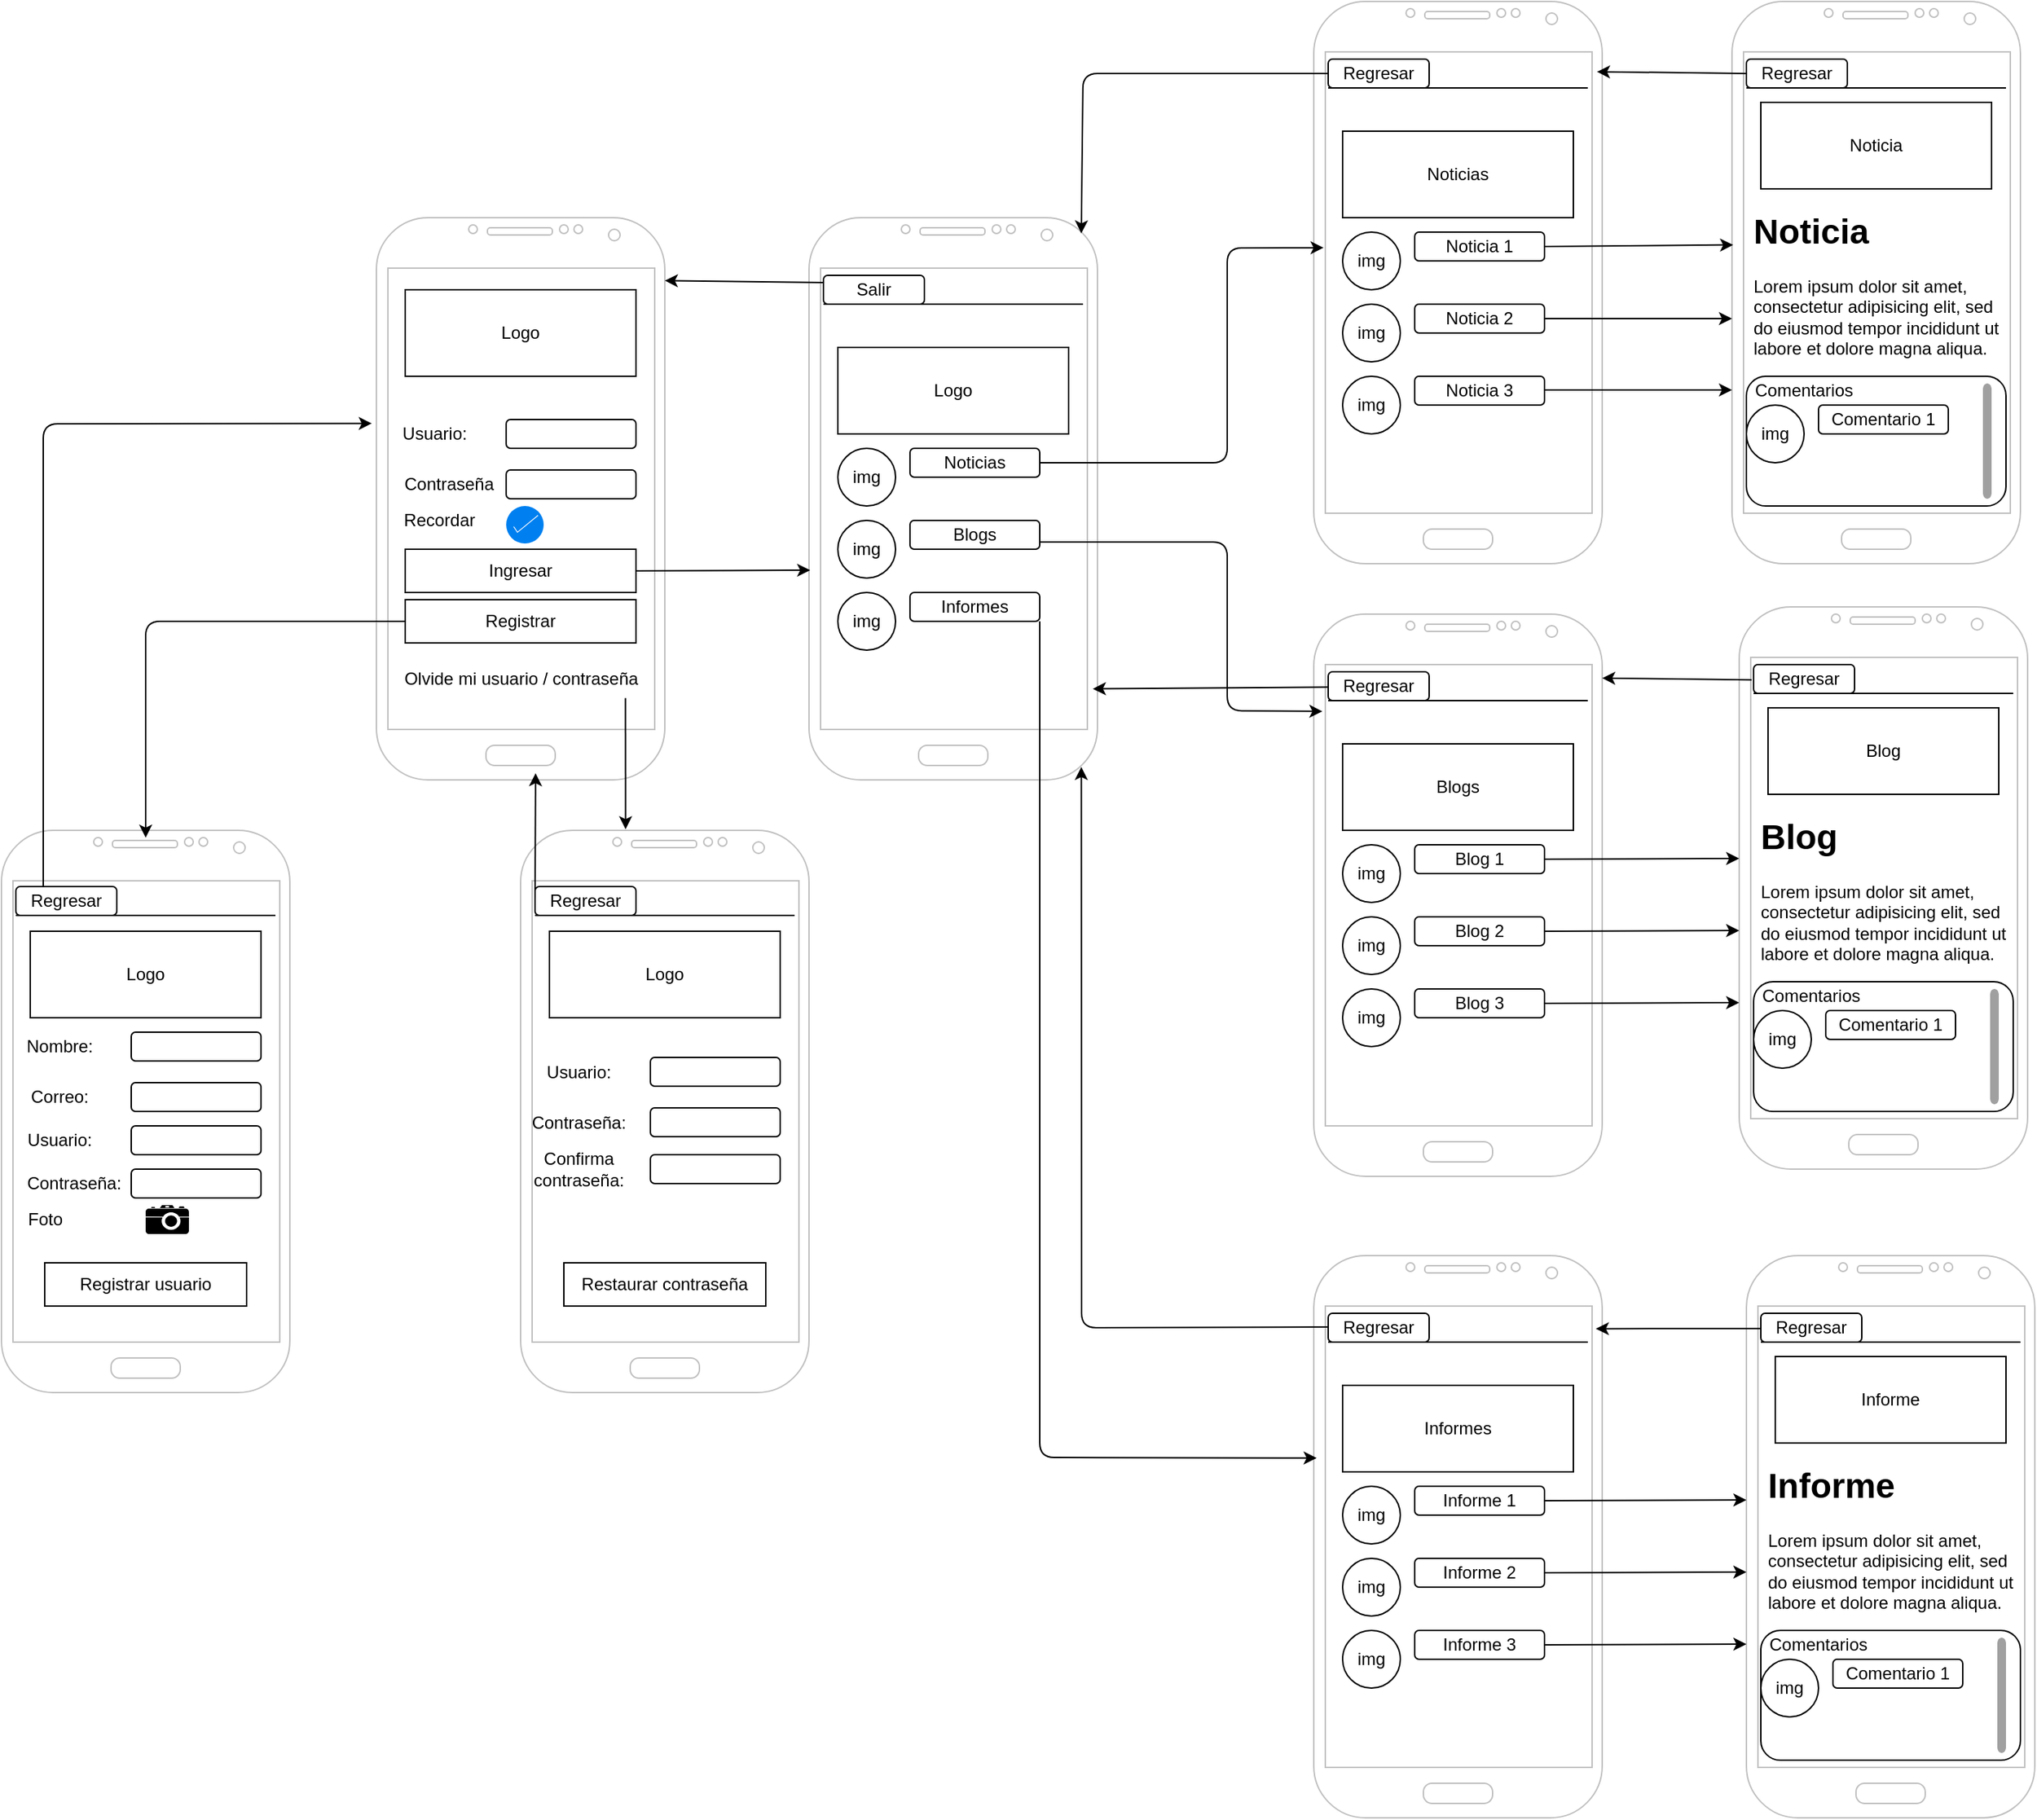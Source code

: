<mxfile version="14.9.5" type="github"><diagram id="-easl9Jb1NgxT9Tk3I08" name="Page-1"><mxGraphModel dx="1438" dy="956" grid="1" gridSize="10" guides="1" tooltips="1" connect="1" arrows="1" fold="1" page="0" pageScale="1" pageWidth="827" pageHeight="1169" math="0" shadow="0"><root><mxCell id="0"/><mxCell id="1" parent="0"/><mxCell id="rnmSSfngtP0oOBgDQbal-1" value="" style="verticalLabelPosition=bottom;verticalAlign=top;html=1;shadow=0;dashed=0;strokeWidth=1;shape=mxgraph.android.phone2;strokeColor=#c0c0c0;" parent="1" vertex="1"><mxGeometry x="520" y="-10" width="200" height="390" as="geometry"/></mxCell><mxCell id="rnmSSfngtP0oOBgDQbal-3" value="Noticias" style="rounded=0;whiteSpace=wrap;html=1;" parent="1" vertex="1"><mxGeometry x="540" y="80" width="160" height="60" as="geometry"/></mxCell><mxCell id="rnmSSfngtP0oOBgDQbal-21" value="img" style="ellipse;whiteSpace=wrap;html=1;aspect=fixed;" parent="1" vertex="1"><mxGeometry x="540" y="150" width="40" height="40" as="geometry"/></mxCell><mxCell id="rnmSSfngtP0oOBgDQbal-22" value="Noticia 1" style="rounded=1;whiteSpace=wrap;html=1;" parent="1" vertex="1"><mxGeometry x="590" y="150" width="90" height="20" as="geometry"/></mxCell><mxCell id="rnmSSfngtP0oOBgDQbal-23" value="img" style="ellipse;whiteSpace=wrap;html=1;aspect=fixed;" parent="1" vertex="1"><mxGeometry x="540" y="200" width="40" height="40" as="geometry"/></mxCell><mxCell id="rnmSSfngtP0oOBgDQbal-24" value="Noticia 2" style="rounded=1;whiteSpace=wrap;html=1;" parent="1" vertex="1"><mxGeometry x="590" y="200" width="90" height="20" as="geometry"/></mxCell><mxCell id="rnmSSfngtP0oOBgDQbal-25" value="img" style="ellipse;whiteSpace=wrap;html=1;aspect=fixed;" parent="1" vertex="1"><mxGeometry x="540" y="250" width="40" height="40" as="geometry"/></mxCell><mxCell id="rnmSSfngtP0oOBgDQbal-26" value="&lt;span&gt;Noticia 3&lt;/span&gt;" style="rounded=1;whiteSpace=wrap;html=1;" parent="1" vertex="1"><mxGeometry x="590" y="250" width="90" height="20" as="geometry"/></mxCell><mxCell id="rnmSSfngtP0oOBgDQbal-27" value="" style="endArrow=none;html=1;" parent="1" edge="1"><mxGeometry width="50" height="50" relative="1" as="geometry"><mxPoint x="530" y="50" as="sourcePoint"/><mxPoint x="710" y="50" as="targetPoint"/></mxGeometry></mxCell><mxCell id="rnmSSfngtP0oOBgDQbal-28" value="Regresar" style="rounded=1;whiteSpace=wrap;html=1;" parent="1" vertex="1"><mxGeometry x="530" y="30" width="70" height="20" as="geometry"/></mxCell><mxCell id="hV0XPYn4ySz11wFMvFJ8-1" value="" style="verticalLabelPosition=bottom;verticalAlign=top;html=1;shadow=0;dashed=0;strokeWidth=1;shape=mxgraph.android.phone2;strokeColor=#c0c0c0;" vertex="1" parent="1"><mxGeometry x="170" y="140" width="200" height="390" as="geometry"/></mxCell><mxCell id="hV0XPYn4ySz11wFMvFJ8-2" value="Logo" style="rounded=0;whiteSpace=wrap;html=1;" vertex="1" parent="1"><mxGeometry x="190" y="230" width="160" height="60" as="geometry"/></mxCell><mxCell id="hV0XPYn4ySz11wFMvFJ8-3" value="img" style="ellipse;whiteSpace=wrap;html=1;aspect=fixed;" vertex="1" parent="1"><mxGeometry x="190" y="300" width="40" height="40" as="geometry"/></mxCell><mxCell id="hV0XPYn4ySz11wFMvFJ8-4" value="Noticias" style="rounded=1;whiteSpace=wrap;html=1;" vertex="1" parent="1"><mxGeometry x="240" y="300" width="90" height="20" as="geometry"/></mxCell><mxCell id="hV0XPYn4ySz11wFMvFJ8-5" value="img" style="ellipse;whiteSpace=wrap;html=1;aspect=fixed;" vertex="1" parent="1"><mxGeometry x="190" y="350" width="40" height="40" as="geometry"/></mxCell><mxCell id="hV0XPYn4ySz11wFMvFJ8-6" value="Blogs" style="rounded=1;whiteSpace=wrap;html=1;" vertex="1" parent="1"><mxGeometry x="240" y="350" width="90" height="20" as="geometry"/></mxCell><mxCell id="hV0XPYn4ySz11wFMvFJ8-7" value="img" style="ellipse;whiteSpace=wrap;html=1;aspect=fixed;" vertex="1" parent="1"><mxGeometry x="190" y="400" width="40" height="40" as="geometry"/></mxCell><mxCell id="hV0XPYn4ySz11wFMvFJ8-8" value="&lt;span&gt;Informes&lt;/span&gt;" style="rounded=1;whiteSpace=wrap;html=1;" vertex="1" parent="1"><mxGeometry x="240" y="400" width="90" height="20" as="geometry"/></mxCell><mxCell id="hV0XPYn4ySz11wFMvFJ8-9" value="" style="endArrow=none;html=1;" edge="1" parent="1"><mxGeometry width="50" height="50" relative="1" as="geometry"><mxPoint x="180" y="200" as="sourcePoint"/><mxPoint x="360" y="200" as="targetPoint"/></mxGeometry></mxCell><mxCell id="hV0XPYn4ySz11wFMvFJ8-11" value="" style="verticalLabelPosition=bottom;verticalAlign=top;html=1;shadow=0;dashed=0;strokeWidth=1;shape=mxgraph.android.phone2;strokeColor=#c0c0c0;" vertex="1" parent="1"><mxGeometry x="520" y="415" width="200" height="390" as="geometry"/></mxCell><mxCell id="hV0XPYn4ySz11wFMvFJ8-12" value="Blogs" style="rounded=0;whiteSpace=wrap;html=1;" vertex="1" parent="1"><mxGeometry x="540" y="505" width="160" height="60" as="geometry"/></mxCell><mxCell id="hV0XPYn4ySz11wFMvFJ8-13" value="img" style="ellipse;whiteSpace=wrap;html=1;aspect=fixed;" vertex="1" parent="1"><mxGeometry x="540" y="575" width="40" height="40" as="geometry"/></mxCell><mxCell id="hV0XPYn4ySz11wFMvFJ8-14" value="Blog 1" style="rounded=1;whiteSpace=wrap;html=1;" vertex="1" parent="1"><mxGeometry x="590" y="575" width="90" height="20" as="geometry"/></mxCell><mxCell id="hV0XPYn4ySz11wFMvFJ8-15" value="img" style="ellipse;whiteSpace=wrap;html=1;aspect=fixed;" vertex="1" parent="1"><mxGeometry x="540" y="625" width="40" height="40" as="geometry"/></mxCell><mxCell id="hV0XPYn4ySz11wFMvFJ8-16" value="Blog 2" style="rounded=1;whiteSpace=wrap;html=1;" vertex="1" parent="1"><mxGeometry x="590" y="625" width="90" height="20" as="geometry"/></mxCell><mxCell id="hV0XPYn4ySz11wFMvFJ8-17" value="img" style="ellipse;whiteSpace=wrap;html=1;aspect=fixed;" vertex="1" parent="1"><mxGeometry x="540" y="675" width="40" height="40" as="geometry"/></mxCell><mxCell id="hV0XPYn4ySz11wFMvFJ8-18" value="&lt;span&gt;Blog 3&lt;/span&gt;" style="rounded=1;whiteSpace=wrap;html=1;" vertex="1" parent="1"><mxGeometry x="590" y="675" width="90" height="20" as="geometry"/></mxCell><mxCell id="hV0XPYn4ySz11wFMvFJ8-19" value="" style="endArrow=none;html=1;" edge="1" parent="1"><mxGeometry width="50" height="50" relative="1" as="geometry"><mxPoint x="530" y="475" as="sourcePoint"/><mxPoint x="710" y="475" as="targetPoint"/></mxGeometry></mxCell><mxCell id="hV0XPYn4ySz11wFMvFJ8-20" value="Regresar" style="rounded=1;whiteSpace=wrap;html=1;" vertex="1" parent="1"><mxGeometry x="530" y="455" width="70" height="20" as="geometry"/></mxCell><mxCell id="hV0XPYn4ySz11wFMvFJ8-21" value="" style="verticalLabelPosition=bottom;verticalAlign=top;html=1;shadow=0;dashed=0;strokeWidth=1;shape=mxgraph.android.phone2;strokeColor=#c0c0c0;" vertex="1" parent="1"><mxGeometry x="520" y="860" width="200" height="390" as="geometry"/></mxCell><mxCell id="hV0XPYn4ySz11wFMvFJ8-22" value="Informes" style="rounded=0;whiteSpace=wrap;html=1;" vertex="1" parent="1"><mxGeometry x="540" y="950" width="160" height="60" as="geometry"/></mxCell><mxCell id="hV0XPYn4ySz11wFMvFJ8-23" value="img" style="ellipse;whiteSpace=wrap;html=1;aspect=fixed;" vertex="1" parent="1"><mxGeometry x="540" y="1020" width="40" height="40" as="geometry"/></mxCell><mxCell id="hV0XPYn4ySz11wFMvFJ8-24" value="Informe 1" style="rounded=1;whiteSpace=wrap;html=1;" vertex="1" parent="1"><mxGeometry x="590" y="1020" width="90" height="20" as="geometry"/></mxCell><mxCell id="hV0XPYn4ySz11wFMvFJ8-25" value="img" style="ellipse;whiteSpace=wrap;html=1;aspect=fixed;" vertex="1" parent="1"><mxGeometry x="540" y="1070" width="40" height="40" as="geometry"/></mxCell><mxCell id="hV0XPYn4ySz11wFMvFJ8-26" value="Informe 2" style="rounded=1;whiteSpace=wrap;html=1;" vertex="1" parent="1"><mxGeometry x="590" y="1070" width="90" height="20" as="geometry"/></mxCell><mxCell id="hV0XPYn4ySz11wFMvFJ8-27" value="img" style="ellipse;whiteSpace=wrap;html=1;aspect=fixed;" vertex="1" parent="1"><mxGeometry x="540" y="1120" width="40" height="40" as="geometry"/></mxCell><mxCell id="hV0XPYn4ySz11wFMvFJ8-28" value="&lt;span&gt;Informe 3&lt;/span&gt;" style="rounded=1;whiteSpace=wrap;html=1;" vertex="1" parent="1"><mxGeometry x="590" y="1120" width="90" height="20" as="geometry"/></mxCell><mxCell id="hV0XPYn4ySz11wFMvFJ8-29" value="" style="endArrow=none;html=1;" edge="1" parent="1"><mxGeometry width="50" height="50" relative="1" as="geometry"><mxPoint x="530" y="920" as="sourcePoint"/><mxPoint x="710" y="920" as="targetPoint"/></mxGeometry></mxCell><mxCell id="hV0XPYn4ySz11wFMvFJ8-30" value="Regresar" style="rounded=1;whiteSpace=wrap;html=1;" vertex="1" parent="1"><mxGeometry x="530" y="900" width="70" height="20" as="geometry"/></mxCell><mxCell id="hV0XPYn4ySz11wFMvFJ8-35" value="" style="endArrow=classic;html=1;exitX=1;exitY=0.5;exitDx=0;exitDy=0;entryX=0.034;entryY=0.438;entryDx=0;entryDy=0;entryPerimeter=0;" edge="1" parent="1" source="hV0XPYn4ySz11wFMvFJ8-4" target="rnmSSfngtP0oOBgDQbal-1"><mxGeometry width="50" height="50" relative="1" as="geometry"><mxPoint x="430" y="350" as="sourcePoint"/><mxPoint x="480" y="300" as="targetPoint"/><Array as="points"><mxPoint x="460" y="310"/><mxPoint x="460" y="161"/></Array></mxGeometry></mxCell><mxCell id="hV0XPYn4ySz11wFMvFJ8-38" value="" style="endArrow=classic;html=1;exitX=1;exitY=0.75;exitDx=0;exitDy=0;entryX=0.03;entryY=0.173;entryDx=0;entryDy=0;entryPerimeter=0;" edge="1" parent="1" source="hV0XPYn4ySz11wFMvFJ8-6" target="hV0XPYn4ySz11wFMvFJ8-11"><mxGeometry width="50" height="50" relative="1" as="geometry"><mxPoint x="550" y="670" as="sourcePoint"/><mxPoint x="600" y="620" as="targetPoint"/><Array as="points"><mxPoint x="460" y="365"/><mxPoint x="460" y="482"/></Array></mxGeometry></mxCell><mxCell id="hV0XPYn4ySz11wFMvFJ8-40" value="" style="endArrow=classic;html=1;exitX=1;exitY=1;exitDx=0;exitDy=0;entryX=0.01;entryY=0.36;entryDx=0;entryDy=0;entryPerimeter=0;" edge="1" parent="1" source="hV0XPYn4ySz11wFMvFJ8-8" target="hV0XPYn4ySz11wFMvFJ8-21"><mxGeometry width="50" height="50" relative="1" as="geometry"><mxPoint x="550" y="600" as="sourcePoint"/><mxPoint x="530" y="873" as="targetPoint"/><Array as="points"><mxPoint x="330" y="1000"/></Array></mxGeometry></mxCell><mxCell id="hV0XPYn4ySz11wFMvFJ8-41" value="" style="verticalLabelPosition=bottom;verticalAlign=top;html=1;shadow=0;dashed=0;strokeWidth=1;shape=mxgraph.android.phone2;strokeColor=#c0c0c0;" vertex="1" parent="1"><mxGeometry x="810" y="-10" width="200" height="390" as="geometry"/></mxCell><mxCell id="hV0XPYn4ySz11wFMvFJ8-42" value="Noticia" style="rounded=0;whiteSpace=wrap;html=1;" vertex="1" parent="1"><mxGeometry x="830" y="60" width="160" height="60" as="geometry"/></mxCell><mxCell id="hV0XPYn4ySz11wFMvFJ8-49" value="" style="endArrow=none;html=1;" edge="1" parent="1"><mxGeometry width="50" height="50" relative="1" as="geometry"><mxPoint x="820" y="50" as="sourcePoint"/><mxPoint x="1000" y="50" as="targetPoint"/></mxGeometry></mxCell><mxCell id="hV0XPYn4ySz11wFMvFJ8-50" value="Regresar" style="rounded=1;whiteSpace=wrap;html=1;" vertex="1" parent="1"><mxGeometry x="820" y="30" width="70" height="20" as="geometry"/></mxCell><mxCell id="hV0XPYn4ySz11wFMvFJ8-51" value="&lt;h1&gt;Noticia&lt;/h1&gt;&lt;p&gt;Lorem ipsum dolor sit amet, consectetur adipisicing elit, sed do eiusmod tempor incididunt ut labore et dolore magna aliqua.&lt;/p&gt;" style="text;html=1;strokeColor=none;fillColor=none;spacing=5;spacingTop=-20;whiteSpace=wrap;overflow=hidden;rounded=0;glass=0;sketch=0;" vertex="1" parent="1"><mxGeometry x="820" y="130" width="180" height="120" as="geometry"/></mxCell><mxCell id="hV0XPYn4ySz11wFMvFJ8-54" value="" style="rounded=1;whiteSpace=wrap;html=1;glass=0;sketch=0;strokeColor=#000000;fillColor=none;gradientColor=#ffffff;" vertex="1" parent="1"><mxGeometry x="820" y="250" width="180" height="90" as="geometry"/></mxCell><mxCell id="hV0XPYn4ySz11wFMvFJ8-55" value="Comentarios" style="text;html=1;strokeColor=none;fillColor=none;align=center;verticalAlign=middle;whiteSpace=wrap;rounded=0;glass=0;sketch=0;" vertex="1" parent="1"><mxGeometry x="840" y="250" width="40" height="20" as="geometry"/></mxCell><mxCell id="hV0XPYn4ySz11wFMvFJ8-56" value="img" style="ellipse;whiteSpace=wrap;html=1;aspect=fixed;" vertex="1" parent="1"><mxGeometry x="820" y="270" width="40" height="40" as="geometry"/></mxCell><mxCell id="hV0XPYn4ySz11wFMvFJ8-57" value="&lt;span&gt;Comentario 1&lt;/span&gt;" style="rounded=1;whiteSpace=wrap;html=1;" vertex="1" parent="1"><mxGeometry x="870" y="270" width="90" height="20" as="geometry"/></mxCell><mxCell id="hV0XPYn4ySz11wFMvFJ8-58" value="" style="endArrow=classic;html=1;exitX=1;exitY=0.5;exitDx=0;exitDy=0;entryX=0.004;entryY=0.433;entryDx=0;entryDy=0;entryPerimeter=0;" edge="1" parent="1" source="rnmSSfngtP0oOBgDQbal-22" target="hV0XPYn4ySz11wFMvFJ8-41"><mxGeometry width="50" height="50" relative="1" as="geometry"><mxPoint x="700" y="190" as="sourcePoint"/><mxPoint x="750" y="140" as="targetPoint"/></mxGeometry></mxCell><mxCell id="hV0XPYn4ySz11wFMvFJ8-61" value="" style="html=1;verticalLabelPosition=bottom;labelBackgroundColor=#ffffff;verticalAlign=top;shadow=0;dashed=0;strokeWidth=2;shape=mxgraph.ios7.misc.scroll_(vertical);fillColor=#a0a0a0;glass=0;sketch=0;" vertex="1" parent="1"><mxGeometry x="984" y="255" width="6" height="80" as="geometry"/></mxCell><mxCell id="hV0XPYn4ySz11wFMvFJ8-62" value="" style="endArrow=classic;html=1;exitX=1;exitY=0.5;exitDx=0;exitDy=0;" edge="1" parent="1" source="rnmSSfngtP0oOBgDQbal-24"><mxGeometry width="50" height="50" relative="1" as="geometry"><mxPoint x="700" y="350" as="sourcePoint"/><mxPoint x="810" y="210" as="targetPoint"/></mxGeometry></mxCell><mxCell id="hV0XPYn4ySz11wFMvFJ8-63" value="" style="endArrow=classic;html=1;exitX=1;exitY=0.5;exitDx=0;exitDy=0;" edge="1" parent="1"><mxGeometry width="50" height="50" relative="1" as="geometry"><mxPoint x="680" y="259.5" as="sourcePoint"/><mxPoint x="810" y="259.5" as="targetPoint"/></mxGeometry></mxCell><mxCell id="hV0XPYn4ySz11wFMvFJ8-64" value="" style="verticalLabelPosition=bottom;verticalAlign=top;html=1;shadow=0;dashed=0;strokeWidth=1;shape=mxgraph.android.phone2;strokeColor=#c0c0c0;" vertex="1" parent="1"><mxGeometry x="815" y="410" width="200" height="390" as="geometry"/></mxCell><mxCell id="hV0XPYn4ySz11wFMvFJ8-65" value="Blog" style="rounded=0;whiteSpace=wrap;html=1;" vertex="1" parent="1"><mxGeometry x="835" y="480" width="160" height="60" as="geometry"/></mxCell><mxCell id="hV0XPYn4ySz11wFMvFJ8-66" value="" style="endArrow=none;html=1;" edge="1" parent="1"><mxGeometry width="50" height="50" relative="1" as="geometry"><mxPoint x="825" y="470" as="sourcePoint"/><mxPoint x="1005" y="470" as="targetPoint"/></mxGeometry></mxCell><mxCell id="hV0XPYn4ySz11wFMvFJ8-67" value="Regresar" style="rounded=1;whiteSpace=wrap;html=1;" vertex="1" parent="1"><mxGeometry x="825" y="450" width="70" height="20" as="geometry"/></mxCell><mxCell id="hV0XPYn4ySz11wFMvFJ8-68" value="&lt;h1&gt;Blog&lt;/h1&gt;&lt;p&gt;Lorem ipsum dolor sit amet, consectetur adipisicing elit, sed do eiusmod tempor incididunt ut labore et dolore magna aliqua.&lt;/p&gt;" style="text;html=1;strokeColor=none;fillColor=none;spacing=5;spacingTop=-20;whiteSpace=wrap;overflow=hidden;rounded=0;glass=0;sketch=0;" vertex="1" parent="1"><mxGeometry x="825" y="550" width="180" height="120" as="geometry"/></mxCell><mxCell id="hV0XPYn4ySz11wFMvFJ8-69" value="" style="rounded=1;whiteSpace=wrap;html=1;glass=0;sketch=0;strokeColor=#000000;fillColor=none;gradientColor=#ffffff;" vertex="1" parent="1"><mxGeometry x="825" y="670" width="180" height="90" as="geometry"/></mxCell><mxCell id="hV0XPYn4ySz11wFMvFJ8-70" value="Comentarios" style="text;html=1;strokeColor=none;fillColor=none;align=center;verticalAlign=middle;whiteSpace=wrap;rounded=0;glass=0;sketch=0;" vertex="1" parent="1"><mxGeometry x="845" y="670" width="40" height="20" as="geometry"/></mxCell><mxCell id="hV0XPYn4ySz11wFMvFJ8-71" value="img" style="ellipse;whiteSpace=wrap;html=1;aspect=fixed;" vertex="1" parent="1"><mxGeometry x="825" y="690" width="40" height="40" as="geometry"/></mxCell><mxCell id="hV0XPYn4ySz11wFMvFJ8-72" value="&lt;span&gt;Comentario 1&lt;/span&gt;" style="rounded=1;whiteSpace=wrap;html=1;" vertex="1" parent="1"><mxGeometry x="875" y="690" width="90" height="20" as="geometry"/></mxCell><mxCell id="hV0XPYn4ySz11wFMvFJ8-73" value="" style="html=1;verticalLabelPosition=bottom;labelBackgroundColor=#ffffff;verticalAlign=top;shadow=0;dashed=0;strokeWidth=2;shape=mxgraph.ios7.misc.scroll_(vertical);fillColor=#a0a0a0;glass=0;sketch=0;" vertex="1" parent="1"><mxGeometry x="989" y="675" width="6" height="80" as="geometry"/></mxCell><mxCell id="hV0XPYn4ySz11wFMvFJ8-74" value="" style="endArrow=classic;html=1;" edge="1" parent="1"><mxGeometry width="50" height="50" relative="1" as="geometry"><mxPoint x="680" y="585" as="sourcePoint"/><mxPoint x="815" y="584.5" as="targetPoint"/></mxGeometry></mxCell><mxCell id="hV0XPYn4ySz11wFMvFJ8-75" value="" style="endArrow=classic;html=1;" edge="1" parent="1"><mxGeometry width="50" height="50" relative="1" as="geometry"><mxPoint x="680" y="635" as="sourcePoint"/><mxPoint x="815" y="634.5" as="targetPoint"/></mxGeometry></mxCell><mxCell id="hV0XPYn4ySz11wFMvFJ8-76" value="" style="endArrow=classic;html=1;" edge="1" parent="1"><mxGeometry width="50" height="50" relative="1" as="geometry"><mxPoint x="680" y="685" as="sourcePoint"/><mxPoint x="815" y="684.5" as="targetPoint"/></mxGeometry></mxCell><mxCell id="hV0XPYn4ySz11wFMvFJ8-77" value="" style="verticalLabelPosition=bottom;verticalAlign=top;html=1;shadow=0;dashed=0;strokeWidth=1;shape=mxgraph.android.phone2;strokeColor=#c0c0c0;" vertex="1" parent="1"><mxGeometry x="820" y="860" width="200" height="390" as="geometry"/></mxCell><mxCell id="hV0XPYn4ySz11wFMvFJ8-78" value="Informe" style="rounded=0;whiteSpace=wrap;html=1;" vertex="1" parent="1"><mxGeometry x="840" y="930" width="160" height="60" as="geometry"/></mxCell><mxCell id="hV0XPYn4ySz11wFMvFJ8-79" value="" style="endArrow=none;html=1;" edge="1" parent="1"><mxGeometry width="50" height="50" relative="1" as="geometry"><mxPoint x="830" y="920" as="sourcePoint"/><mxPoint x="1010" y="920" as="targetPoint"/></mxGeometry></mxCell><mxCell id="hV0XPYn4ySz11wFMvFJ8-80" value="Regresar" style="rounded=1;whiteSpace=wrap;html=1;" vertex="1" parent="1"><mxGeometry x="830" y="900" width="70" height="20" as="geometry"/></mxCell><mxCell id="hV0XPYn4ySz11wFMvFJ8-81" value="&lt;h1&gt;Informe&lt;/h1&gt;&lt;p&gt;Lorem ipsum dolor sit amet, consectetur adipisicing elit, sed do eiusmod tempor incididunt ut labore et dolore magna aliqua.&lt;/p&gt;" style="text;html=1;strokeColor=none;fillColor=none;spacing=5;spacingTop=-20;whiteSpace=wrap;overflow=hidden;rounded=0;glass=0;sketch=0;" vertex="1" parent="1"><mxGeometry x="830" y="1000" width="180" height="120" as="geometry"/></mxCell><mxCell id="hV0XPYn4ySz11wFMvFJ8-82" value="" style="rounded=1;whiteSpace=wrap;html=1;glass=0;sketch=0;strokeColor=#000000;fillColor=none;gradientColor=#ffffff;" vertex="1" parent="1"><mxGeometry x="830" y="1120" width="180" height="90" as="geometry"/></mxCell><mxCell id="hV0XPYn4ySz11wFMvFJ8-83" value="Comentarios" style="text;html=1;strokeColor=none;fillColor=none;align=center;verticalAlign=middle;whiteSpace=wrap;rounded=0;glass=0;sketch=0;" vertex="1" parent="1"><mxGeometry x="850" y="1120" width="40" height="20" as="geometry"/></mxCell><mxCell id="hV0XPYn4ySz11wFMvFJ8-84" value="img" style="ellipse;whiteSpace=wrap;html=1;aspect=fixed;" vertex="1" parent="1"><mxGeometry x="830" y="1140" width="40" height="40" as="geometry"/></mxCell><mxCell id="hV0XPYn4ySz11wFMvFJ8-85" value="&lt;span&gt;Comentario 1&lt;/span&gt;" style="rounded=1;whiteSpace=wrap;html=1;" vertex="1" parent="1"><mxGeometry x="880" y="1140" width="90" height="20" as="geometry"/></mxCell><mxCell id="hV0XPYn4ySz11wFMvFJ8-86" value="" style="html=1;verticalLabelPosition=bottom;labelBackgroundColor=#ffffff;verticalAlign=top;shadow=0;dashed=0;strokeWidth=2;shape=mxgraph.ios7.misc.scroll_(vertical);fillColor=#a0a0a0;glass=0;sketch=0;" vertex="1" parent="1"><mxGeometry x="994" y="1125" width="6" height="80" as="geometry"/></mxCell><mxCell id="hV0XPYn4ySz11wFMvFJ8-87" value="" style="endArrow=classic;html=1;exitX=1;exitY=0.5;exitDx=0;exitDy=0;" edge="1" parent="1" source="hV0XPYn4ySz11wFMvFJ8-24"><mxGeometry width="50" height="50" relative="1" as="geometry"><mxPoint x="685" y="1030" as="sourcePoint"/><mxPoint x="820" y="1029.5" as="targetPoint"/></mxGeometry></mxCell><mxCell id="hV0XPYn4ySz11wFMvFJ8-88" value="" style="endArrow=classic;html=1;exitX=1;exitY=0.5;exitDx=0;exitDy=0;" edge="1" parent="1"><mxGeometry width="50" height="50" relative="1" as="geometry"><mxPoint x="680" y="1080" as="sourcePoint"/><mxPoint x="820" y="1079.5" as="targetPoint"/></mxGeometry></mxCell><mxCell id="hV0XPYn4ySz11wFMvFJ8-89" value="" style="endArrow=classic;html=1;exitX=1;exitY=0.5;exitDx=0;exitDy=0;" edge="1" parent="1"><mxGeometry width="50" height="50" relative="1" as="geometry"><mxPoint x="680" y="1130" as="sourcePoint"/><mxPoint x="820" y="1129.5" as="targetPoint"/></mxGeometry></mxCell><mxCell id="hV0XPYn4ySz11wFMvFJ8-90" value="" style="endArrow=classic;html=1;exitX=0;exitY=0.5;exitDx=0;exitDy=0;entryX=0.982;entryY=0.125;entryDx=0;entryDy=0;entryPerimeter=0;" edge="1" parent="1" source="hV0XPYn4ySz11wFMvFJ8-50" target="rnmSSfngtP0oOBgDQbal-1"><mxGeometry width="50" height="50" relative="1" as="geometry"><mxPoint x="760" as="sourcePoint"/><mxPoint x="810" y="-50" as="targetPoint"/></mxGeometry></mxCell><mxCell id="hV0XPYn4ySz11wFMvFJ8-91" value="" style="endArrow=classic;html=1;exitX=0;exitY=0.5;exitDx=0;exitDy=0;entryX=0.944;entryY=0.028;entryDx=0;entryDy=0;entryPerimeter=0;" edge="1" parent="1" source="rnmSSfngtP0oOBgDQbal-28" target="hV0XPYn4ySz11wFMvFJ8-1"><mxGeometry width="50" height="50" relative="1" as="geometry"><mxPoint x="520" y="39" as="sourcePoint"/><mxPoint x="436.4" y="39.38" as="targetPoint"/><Array as="points"><mxPoint x="360" y="40"/></Array></mxGeometry></mxCell><mxCell id="hV0XPYn4ySz11wFMvFJ8-92" value="" style="endArrow=classic;html=1;exitX=0;exitY=0.5;exitDx=0;exitDy=0;entryX=0.982;entryY=0.125;entryDx=0;entryDy=0;entryPerimeter=0;" edge="1" parent="1"><mxGeometry width="50" height="50" relative="1" as="geometry"><mxPoint x="823.6" y="460.63" as="sourcePoint"/><mxPoint x="720.0" y="459.38" as="targetPoint"/></mxGeometry></mxCell><mxCell id="hV0XPYn4ySz11wFMvFJ8-93" value="" style="endArrow=classic;html=1;exitX=0;exitY=0.5;exitDx=0;exitDy=0;entryX=0.978;entryY=0.13;entryDx=0;entryDy=0;entryPerimeter=0;" edge="1" parent="1" target="hV0XPYn4ySz11wFMvFJ8-21"><mxGeometry width="50" height="50" relative="1" as="geometry"><mxPoint x="830.0" y="910.62" as="sourcePoint"/><mxPoint x="726.4" y="909.37" as="targetPoint"/></mxGeometry></mxCell><mxCell id="hV0XPYn4ySz11wFMvFJ8-94" value="" style="endArrow=classic;html=1;exitX=0;exitY=0.5;exitDx=0;exitDy=0;entryX=0.984;entryY=0.838;entryDx=0;entryDy=0;entryPerimeter=0;" edge="1" parent="1" target="hV0XPYn4ySz11wFMvFJ8-1"><mxGeometry width="50" height="50" relative="1" as="geometry"><mxPoint x="530" y="465.63" as="sourcePoint"/><mxPoint x="426.4" y="464.38" as="targetPoint"/></mxGeometry></mxCell><mxCell id="hV0XPYn4ySz11wFMvFJ8-95" value="" style="endArrow=classic;html=1;exitX=0;exitY=0.5;exitDx=0;exitDy=0;entryX=0.944;entryY=0.977;entryDx=0;entryDy=0;entryPerimeter=0;" edge="1" parent="1" target="hV0XPYn4ySz11wFMvFJ8-1"><mxGeometry width="50" height="50" relative="1" as="geometry"><mxPoint x="530" y="909.5" as="sourcePoint"/><mxPoint x="415.6" y="909.58" as="targetPoint"/><Array as="points"><mxPoint x="359" y="910"/></Array></mxGeometry></mxCell><mxCell id="hV0XPYn4ySz11wFMvFJ8-96" value="Salir" style="rounded=1;whiteSpace=wrap;html=1;" vertex="1" parent="1"><mxGeometry x="180" y="180" width="70" height="20" as="geometry"/></mxCell><mxCell id="hV0XPYn4ySz11wFMvFJ8-97" value="" style="verticalLabelPosition=bottom;verticalAlign=top;html=1;shadow=0;dashed=0;strokeWidth=1;shape=mxgraph.android.phone2;strokeColor=#c0c0c0;" vertex="1" parent="1"><mxGeometry x="-130" y="140" width="200" height="390" as="geometry"/></mxCell><mxCell id="hV0XPYn4ySz11wFMvFJ8-98" value="Logo" style="rounded=0;whiteSpace=wrap;html=1;" vertex="1" parent="1"><mxGeometry x="-110" y="190" width="160" height="60" as="geometry"/></mxCell><mxCell id="hV0XPYn4ySz11wFMvFJ8-107" value="Usuario:" style="text;html=1;align=center;verticalAlign=middle;resizable=0;points=[];autosize=1;strokeColor=none;" vertex="1" parent="1"><mxGeometry x="-120" y="280" width="60" height="20" as="geometry"/></mxCell><mxCell id="hV0XPYn4ySz11wFMvFJ8-108" value="Contraseña" style="text;html=1;align=center;verticalAlign=middle;resizable=0;points=[];autosize=1;strokeColor=none;" vertex="1" parent="1"><mxGeometry x="-120" y="315" width="80" height="20" as="geometry"/></mxCell><mxCell id="hV0XPYn4ySz11wFMvFJ8-110" value="" style="rounded=1;whiteSpace=wrap;html=1;" vertex="1" parent="1"><mxGeometry x="-40" y="280" width="90" height="20" as="geometry"/></mxCell><mxCell id="hV0XPYn4ySz11wFMvFJ8-111" value="" style="rounded=1;whiteSpace=wrap;html=1;" vertex="1" parent="1"><mxGeometry x="-40" y="315" width="90" height="20" as="geometry"/></mxCell><mxCell id="hV0XPYn4ySz11wFMvFJ8-112" value="Ingresar" style="rounded=0;whiteSpace=wrap;html=1;" vertex="1" parent="1"><mxGeometry x="-110" y="370" width="160" height="30" as="geometry"/></mxCell><mxCell id="hV0XPYn4ySz11wFMvFJ8-113" value="Registrar" style="rounded=0;whiteSpace=wrap;html=1;" vertex="1" parent="1"><mxGeometry x="-110" y="405" width="160" height="30" as="geometry"/></mxCell><mxCell id="hV0XPYn4ySz11wFMvFJ8-114" value="Olvide mi usuario / contraseña" style="text;html=1;align=center;verticalAlign=middle;resizable=0;points=[];autosize=1;strokeColor=none;" vertex="1" parent="1"><mxGeometry x="-120" y="450" width="180" height="20" as="geometry"/></mxCell><mxCell id="hV0XPYn4ySz11wFMvFJ8-115" value="" style="verticalLabelPosition=bottom;verticalAlign=top;html=1;shadow=0;dashed=0;strokeWidth=1;shape=mxgraph.android.phone2;strokeColor=#c0c0c0;" vertex="1" parent="1"><mxGeometry x="-390" y="565" width="200" height="390" as="geometry"/></mxCell><mxCell id="hV0XPYn4ySz11wFMvFJ8-116" value="Logo" style="rounded=0;whiteSpace=wrap;html=1;" vertex="1" parent="1"><mxGeometry x="-370" y="635" width="160" height="60" as="geometry"/></mxCell><mxCell id="hV0XPYn4ySz11wFMvFJ8-117" value="Nombre:" style="text;html=1;align=center;verticalAlign=middle;resizable=0;points=[];autosize=1;strokeColor=none;" vertex="1" parent="1"><mxGeometry x="-380" y="705" width="60" height="20" as="geometry"/></mxCell><mxCell id="hV0XPYn4ySz11wFMvFJ8-118" value="Correo:" style="text;html=1;align=center;verticalAlign=middle;resizable=0;points=[];autosize=1;strokeColor=none;" vertex="1" parent="1"><mxGeometry x="-380" y="740" width="60" height="20" as="geometry"/></mxCell><mxCell id="hV0XPYn4ySz11wFMvFJ8-119" value="" style="rounded=1;whiteSpace=wrap;html=1;" vertex="1" parent="1"><mxGeometry x="-300" y="705" width="90" height="20" as="geometry"/></mxCell><mxCell id="hV0XPYn4ySz11wFMvFJ8-120" value="" style="rounded=1;whiteSpace=wrap;html=1;" vertex="1" parent="1"><mxGeometry x="-300" y="740" width="90" height="20" as="geometry"/></mxCell><mxCell id="hV0XPYn4ySz11wFMvFJ8-124" value="Recordar&amp;nbsp;" style="text;html=1;align=center;verticalAlign=middle;resizable=0;points=[];autosize=1;strokeColor=none;" vertex="1" parent="1"><mxGeometry x="-120" y="340" width="70" height="20" as="geometry"/></mxCell><mxCell id="hV0XPYn4ySz11wFMvFJ8-126" value="" style="html=1;verticalLabelPosition=bottom;labelBackgroundColor=#ffffff;verticalAlign=top;shadow=0;dashed=0;strokeWidth=2;shape=mxgraph.ios7.misc.select;fillColor=#0080f0;strokeColor=#ffffff;glass=0;sketch=0;" vertex="1" parent="1"><mxGeometry x="-40" y="340" width="26" height="26" as="geometry"/></mxCell><mxCell id="hV0XPYn4ySz11wFMvFJ8-127" value="Usuario:" style="text;html=1;align=center;verticalAlign=middle;resizable=0;points=[];autosize=1;strokeColor=none;" vertex="1" parent="1"><mxGeometry x="-380" y="770" width="60" height="20" as="geometry"/></mxCell><mxCell id="hV0XPYn4ySz11wFMvFJ8-129" value="Contraseña:" style="text;html=1;align=center;verticalAlign=middle;resizable=0;points=[];autosize=1;strokeColor=none;" vertex="1" parent="1"><mxGeometry x="-380" y="800" width="80" height="20" as="geometry"/></mxCell><mxCell id="hV0XPYn4ySz11wFMvFJ8-130" value="" style="rounded=1;whiteSpace=wrap;html=1;" vertex="1" parent="1"><mxGeometry x="-300" y="770" width="90" height="20" as="geometry"/></mxCell><mxCell id="hV0XPYn4ySz11wFMvFJ8-131" value="" style="rounded=1;whiteSpace=wrap;html=1;" vertex="1" parent="1"><mxGeometry x="-300" y="800" width="90" height="20" as="geometry"/></mxCell><mxCell id="hV0XPYn4ySz11wFMvFJ8-132" value="Foto" style="text;html=1;align=center;verticalAlign=middle;resizable=0;points=[];autosize=1;strokeColor=none;" vertex="1" parent="1"><mxGeometry x="-380" y="825" width="40" height="20" as="geometry"/></mxCell><mxCell id="hV0XPYn4ySz11wFMvFJ8-133" value="" style="shape=mxgraph.signs.tech.camera_2;html=1;pointerEvents=1;fillColor=#000000;strokeColor=none;verticalLabelPosition=bottom;verticalAlign=top;align=center;glass=0;sketch=0;" vertex="1" parent="1"><mxGeometry x="-290" y="825" width="30" height="20" as="geometry"/></mxCell><mxCell id="hV0XPYn4ySz11wFMvFJ8-134" value="Registrar usuario" style="rounded=0;whiteSpace=wrap;html=1;glass=0;sketch=0;strokeColor=#000000;" vertex="1" parent="1"><mxGeometry x="-360" y="865" width="140" height="30" as="geometry"/></mxCell><mxCell id="hV0XPYn4ySz11wFMvFJ8-135" value="" style="verticalLabelPosition=bottom;verticalAlign=top;html=1;shadow=0;dashed=0;strokeWidth=1;shape=mxgraph.android.phone2;strokeColor=#c0c0c0;" vertex="1" parent="1"><mxGeometry x="-30" y="565" width="200" height="390" as="geometry"/></mxCell><mxCell id="hV0XPYn4ySz11wFMvFJ8-136" value="Logo" style="rounded=0;whiteSpace=wrap;html=1;" vertex="1" parent="1"><mxGeometry x="-10" y="635" width="160" height="60" as="geometry"/></mxCell><mxCell id="hV0XPYn4ySz11wFMvFJ8-137" value="Usuario:" style="text;html=1;align=center;verticalAlign=middle;resizable=0;points=[];autosize=1;strokeColor=none;" vertex="1" parent="1"><mxGeometry x="-20" y="722.5" width="60" height="20" as="geometry"/></mxCell><mxCell id="hV0XPYn4ySz11wFMvFJ8-138" value="Contraseña:" style="text;html=1;align=center;verticalAlign=middle;resizable=0;points=[];autosize=1;strokeColor=none;" vertex="1" parent="1"><mxGeometry x="-30" y="757.5" width="80" height="20" as="geometry"/></mxCell><mxCell id="hV0XPYn4ySz11wFMvFJ8-139" value="" style="rounded=1;whiteSpace=wrap;html=1;" vertex="1" parent="1"><mxGeometry x="60" y="722.5" width="90" height="20" as="geometry"/></mxCell><mxCell id="hV0XPYn4ySz11wFMvFJ8-140" value="" style="rounded=1;whiteSpace=wrap;html=1;" vertex="1" parent="1"><mxGeometry x="60" y="757.5" width="90" height="20" as="geometry"/></mxCell><mxCell id="hV0XPYn4ySz11wFMvFJ8-147" value="Restaurar contraseña" style="rounded=0;whiteSpace=wrap;html=1;glass=0;sketch=0;strokeColor=#000000;" vertex="1" parent="1"><mxGeometry y="865" width="140" height="30" as="geometry"/></mxCell><mxCell id="hV0XPYn4ySz11wFMvFJ8-148" value="Confirma&lt;br&gt;contraseña:" style="text;html=1;align=center;verticalAlign=middle;resizable=0;points=[];autosize=1;strokeColor=none;" vertex="1" parent="1"><mxGeometry x="-30" y="785" width="80" height="30" as="geometry"/></mxCell><mxCell id="hV0XPYn4ySz11wFMvFJ8-149" value="" style="rounded=1;whiteSpace=wrap;html=1;" vertex="1" parent="1"><mxGeometry x="60" y="790" width="90" height="20" as="geometry"/></mxCell><mxCell id="hV0XPYn4ySz11wFMvFJ8-150" value="" style="endArrow=classic;html=1;exitX=1;exitY=0.5;exitDx=0;exitDy=0;entryX=0.004;entryY=0.627;entryDx=0;entryDy=0;entryPerimeter=0;" edge="1" parent="1" source="hV0XPYn4ySz11wFMvFJ8-112" target="hV0XPYn4ySz11wFMvFJ8-1"><mxGeometry width="50" height="50" relative="1" as="geometry"><mxPoint x="90" y="410" as="sourcePoint"/><mxPoint x="140" y="360" as="targetPoint"/></mxGeometry></mxCell><mxCell id="hV0XPYn4ySz11wFMvFJ8-151" value="" style="endArrow=classic;html=1;exitX=0;exitY=0.5;exitDx=0;exitDy=0;entryX=0.5;entryY=0.013;entryDx=0;entryDy=0;entryPerimeter=0;" edge="1" parent="1" source="hV0XPYn4ySz11wFMvFJ8-113" target="hV0XPYn4ySz11wFMvFJ8-115"><mxGeometry width="50" height="50" relative="1" as="geometry"><mxPoint x="-280" y="460" as="sourcePoint"/><mxPoint x="-290" y="550" as="targetPoint"/><Array as="points"><mxPoint x="-290" y="420"/></Array></mxGeometry></mxCell><mxCell id="hV0XPYn4ySz11wFMvFJ8-152" value="" style="endArrow=classic;html=1;exitX=0.904;exitY=1.16;exitDx=0;exitDy=0;exitPerimeter=0;entryX=0.364;entryY=-0.002;entryDx=0;entryDy=0;entryPerimeter=0;" edge="1" parent="1" source="hV0XPYn4ySz11wFMvFJ8-114" target="hV0XPYn4ySz11wFMvFJ8-135"><mxGeometry width="50" height="50" relative="1" as="geometry"><mxPoint x="60" y="580" as="sourcePoint"/><mxPoint x="110" y="530" as="targetPoint"/></mxGeometry></mxCell><mxCell id="hV0XPYn4ySz11wFMvFJ8-153" value="" style="endArrow=none;html=1;" edge="1" parent="1"><mxGeometry width="50" height="50" relative="1" as="geometry"><mxPoint x="-20" y="624" as="sourcePoint"/><mxPoint x="160" y="624" as="targetPoint"/></mxGeometry></mxCell><mxCell id="hV0XPYn4ySz11wFMvFJ8-154" value="Regresar" style="rounded=1;whiteSpace=wrap;html=1;" vertex="1" parent="1"><mxGeometry x="-20" y="604" width="70" height="20" as="geometry"/></mxCell><mxCell id="hV0XPYn4ySz11wFMvFJ8-157" value="" style="endArrow=none;html=1;" edge="1" parent="1"><mxGeometry width="50" height="50" relative="1" as="geometry"><mxPoint x="-380" y="624" as="sourcePoint"/><mxPoint x="-200" y="624" as="targetPoint"/></mxGeometry></mxCell><mxCell id="hV0XPYn4ySz11wFMvFJ8-158" value="Regresar" style="rounded=1;whiteSpace=wrap;html=1;" vertex="1" parent="1"><mxGeometry x="-380" y="604" width="70" height="20" as="geometry"/></mxCell><mxCell id="hV0XPYn4ySz11wFMvFJ8-159" value="" style="endArrow=classic;html=1;entryX=1;entryY=0.112;entryDx=0;entryDy=0;entryPerimeter=0;exitX=0;exitY=0.25;exitDx=0;exitDy=0;" edge="1" parent="1" source="hV0XPYn4ySz11wFMvFJ8-96" target="hV0XPYn4ySz11wFMvFJ8-97"><mxGeometry width="50" height="50" relative="1" as="geometry"><mxPoint x="140" y="200" as="sourcePoint"/><mxPoint x="260" y="340" as="targetPoint"/></mxGeometry></mxCell><mxCell id="hV0XPYn4ySz11wFMvFJ8-160" value="" style="endArrow=classic;html=1;exitX=0;exitY=0.25;exitDx=0;exitDy=0;entryX=0.552;entryY=0.988;entryDx=0;entryDy=0;entryPerimeter=0;" edge="1" parent="1" target="hV0XPYn4ySz11wFMvFJ8-97"><mxGeometry width="50" height="50" relative="1" as="geometry"><mxPoint x="-20" y="616.32" as="sourcePoint"/><mxPoint x="-18" y="525" as="targetPoint"/></mxGeometry></mxCell><mxCell id="hV0XPYn4ySz11wFMvFJ8-161" value="" style="endArrow=classic;html=1;exitX=0;exitY=0.25;exitDx=0;exitDy=0;entryX=-0.016;entryY=0.366;entryDx=0;entryDy=0;entryPerimeter=0;" edge="1" parent="1" target="hV0XPYn4ySz11wFMvFJ8-97"><mxGeometry width="50" height="50" relative="1" as="geometry"><mxPoint x="-361" y="604.0" as="sourcePoint"/><mxPoint x="-361" y="310" as="targetPoint"/><Array as="points"><mxPoint x="-361" y="283"/></Array></mxGeometry></mxCell></root></mxGraphModel></diagram></mxfile>